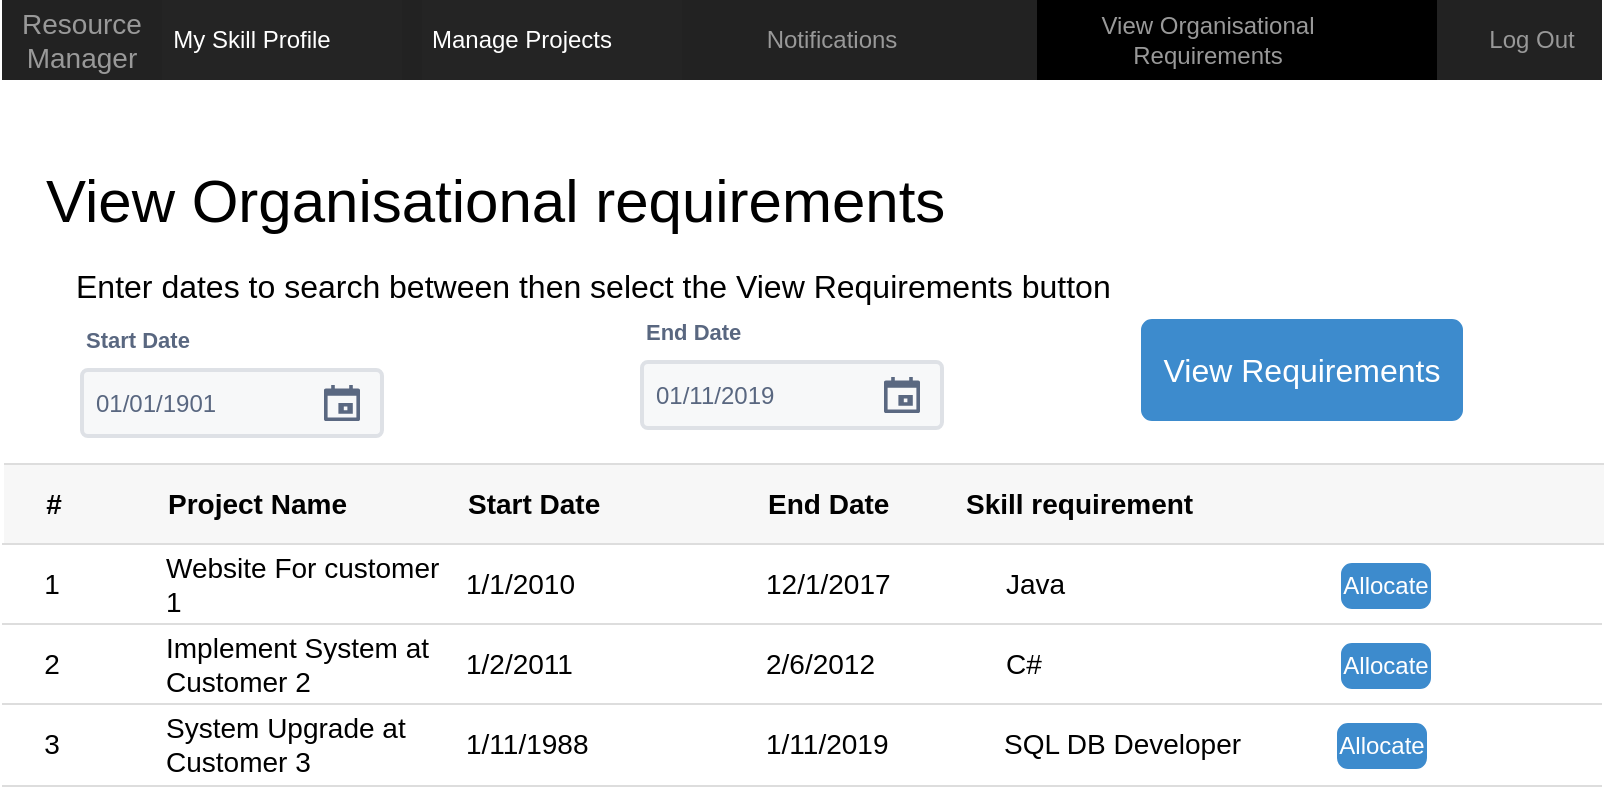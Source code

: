 <mxfile version="11.1.4" type="device"><diagram id="amXanv4LS15i2-RRXyNn" name="Page-1"><mxGraphModel dx="1422" dy="796" grid="1" gridSize="10" guides="1" tooltips="1" connect="1" arrows="1" fold="1" page="1" pageScale="1" pageWidth="850" pageHeight="1100" math="0" shadow="0"><root><mxCell id="0"/><mxCell id="1" parent="0"/><mxCell id="qFMc83wuXNLuEUmBTWD8-1" value="" style="html=1;shadow=0;dashed=0;shape=mxgraph.bootstrap.rect;fillColor=#222222;strokeColor=none;whiteSpace=wrap;" parent="1" vertex="1"><mxGeometry x="40" y="40" width="800" height="40" as="geometry"/></mxCell><mxCell id="qFMc83wuXNLuEUmBTWD8-2" value="Resource Manager" style="html=1;shadow=0;dashed=0;fillColor=none;strokeColor=none;shape=mxgraph.bootstrap.rect;fontColor=#999999;fontSize=14;whiteSpace=wrap;" parent="qFMc83wuXNLuEUmBTWD8-1" vertex="1"><mxGeometry width="80" height="40" as="geometry"/></mxCell><mxCell id="qFMc83wuXNLuEUmBTWD8-3" value="My Skill Profile" style="html=1;shadow=0;dashed=0;shape=mxgraph.bootstrap.rect;fillColor=#242424;strokeColor=none;fontColor=#ffffff;spacingRight=30;whiteSpace=wrap;" parent="qFMc83wuXNLuEUmBTWD8-1" vertex="1"><mxGeometry x="80" width="120" height="40" as="geometry"/></mxCell><mxCell id="qFMc83wuXNLuEUmBTWD8-8" value="Notifications" style="html=1;shadow=0;dashed=0;fillColor=none;strokeColor=none;shape=mxgraph.bootstrap.rect;fontColor=#999999;whiteSpace=wrap;" parent="qFMc83wuXNLuEUmBTWD8-1" vertex="1"><mxGeometry x="380" width="70" height="40" as="geometry"/></mxCell><mxCell id="qFMc83wuXNLuEUmBTWD8-10" value="Log Out" style="html=1;shadow=0;dashed=0;fillColor=none;strokeColor=none;shape=mxgraph.bootstrap.rect;fontColor=#999999;whiteSpace=wrap;" parent="qFMc83wuXNLuEUmBTWD8-1" vertex="1"><mxGeometry x="730" width="70" height="40" as="geometry"/></mxCell><mxCell id="Cv6_rwCJSAcmrGvMws93-1" value="View Organisational Requirements" style="html=1;shadow=0;dashed=0;fillColor=#000000;strokeColor=none;shape=mxgraph.bootstrap.rect;fontColor=#999999;spacingRight=30;whiteSpace=wrap;" vertex="1" parent="qFMc83wuXNLuEUmBTWD8-1"><mxGeometry x="517.5" width="200" height="40" as="geometry"/></mxCell><mxCell id="Cv6_rwCJSAcmrGvMws93-3" value="Manage Projects" style="html=1;shadow=0;dashed=0;shape=mxgraph.bootstrap.rect;fillColor=#242424;strokeColor=none;fontColor=#ffffff;spacingRight=30;whiteSpace=wrap;" vertex="1" parent="qFMc83wuXNLuEUmBTWD8-1"><mxGeometry x="210" width="130" height="40" as="geometry"/></mxCell><mxCell id="qFMc83wuXNLuEUmBTWD8-22" value="View Organisational requirements" style="html=1;shadow=0;dashed=0;shape=mxgraph.bootstrap.rect;strokeColor=none;fillColor=none;fontSize=30;align=left;spacingLeft=10;" parent="1" vertex="1"><mxGeometry x="50" y="120" width="370" height="40" as="geometry"/></mxCell><mxCell id="qFMc83wuXNLuEUmBTWD8-40" value="" style="html=1;shadow=0;dashed=0;shape=partialRectangle;top=0;bottom=0;right=0;left=0;strokeColor=#dddddd;fillColor=#ffffff;" parent="1" vertex="1"><mxGeometry x="40" y="272" width="800" height="160" as="geometry"/></mxCell><mxCell id="qFMc83wuXNLuEUmBTWD8-41" value="" style="html=1;shadow=0;dashed=0;shape=mxgraph.bootstrap.horLines;strokeColor=inherit;fillColor=#000000;fillOpacity=3;resizeWidth=1;" parent="qFMc83wuXNLuEUmBTWD8-40" vertex="1"><mxGeometry width="800" height="40" relative="1" as="geometry"><mxPoint x="1" as="offset"/></mxGeometry></mxCell><mxCell id="qFMc83wuXNLuEUmBTWD8-42" value="#" style="html=1;shadow=0;dashed=0;shape=mxgraph.bootstrap.rect;strokeColor=none;fillColor=none;fontSize=14;fontStyle=1;whiteSpace=wrap;resizeHeight=1;" parent="qFMc83wuXNLuEUmBTWD8-41" vertex="1"><mxGeometry width="50" height="40" relative="1" as="geometry"/></mxCell><mxCell id="qFMc83wuXNLuEUmBTWD8-43" value="Project Name" style="html=1;shadow=0;dashed=0;shape=mxgraph.bootstrap.rect;strokeColor=none;fillColor=none;fontSize=14;fontStyle=1;align=left;whiteSpace=wrap;resizeHeight=1;" parent="qFMc83wuXNLuEUmBTWD8-41" vertex="1"><mxGeometry width="150" height="40" relative="1" as="geometry"><mxPoint x="80" as="offset"/></mxGeometry></mxCell><mxCell id="qFMc83wuXNLuEUmBTWD8-44" value="Start Date" style="html=1;shadow=0;dashed=0;shape=mxgraph.bootstrap.rect;strokeColor=none;fillColor=none;fontSize=14;fontStyle=1;align=left;whiteSpace=wrap;resizeHeight=1;" parent="qFMc83wuXNLuEUmBTWD8-41" vertex="1"><mxGeometry width="150" height="40" relative="1" as="geometry"><mxPoint x="230" as="offset"/></mxGeometry></mxCell><mxCell id="qFMc83wuXNLuEUmBTWD8-45" value="End Date" style="html=1;shadow=0;dashed=0;shape=mxgraph.bootstrap.rect;strokeColor=none;fillColor=none;fontSize=14;fontStyle=1;align=left;whiteSpace=wrap;resizeHeight=1;" parent="qFMc83wuXNLuEUmBTWD8-41" vertex="1"><mxGeometry width="150" height="40" relative="1" as="geometry"><mxPoint x="380" as="offset"/></mxGeometry></mxCell><mxCell id="qFMc83wuXNLuEUmBTWD8-75" value="Skill requirement&lt;br&gt;" style="html=1;shadow=0;dashed=0;shape=mxgraph.bootstrap.rect;strokeColor=none;fillColor=none;fontSize=14;fontStyle=1;align=left;whiteSpace=wrap;resizeHeight=1;" parent="qFMc83wuXNLuEUmBTWD8-41" vertex="1"><mxGeometry x="99" width="150" height="40" as="geometry"><mxPoint x="380" as="offset"/></mxGeometry></mxCell><mxCell id="Cv6_rwCJSAcmrGvMws93-14" value="" style="edgeStyle=orthogonalEdgeStyle;rounded=0;orthogonalLoop=1;jettySize=auto;html=1;" edge="1" parent="qFMc83wuXNLuEUmBTWD8-40" source="qFMc83wuXNLuEUmBTWD8-52" target="Cv6_rwCJSAcmrGvMws93-13"><mxGeometry relative="1" as="geometry"/></mxCell><mxCell id="qFMc83wuXNLuEUmBTWD8-48" value="" style="strokeColor=inherit;fillColor=inherit;gradientColor=inherit;html=1;shadow=0;dashed=0;shape=mxgraph.bootstrap.horLines;resizeWidth=1;" parent="qFMc83wuXNLuEUmBTWD8-40" vertex="1"><mxGeometry width="800" height="40" relative="1" as="geometry"><mxPoint y="40" as="offset"/></mxGeometry></mxCell><mxCell id="qFMc83wuXNLuEUmBTWD8-49" value="1" style="html=1;shadow=0;dashed=0;shape=mxgraph.bootstrap.rect;strokeColor=none;fillColor=none;fontSize=14;whiteSpace=wrap;resizeHeight=1;" parent="qFMc83wuXNLuEUmBTWD8-48" vertex="1"><mxGeometry width="50" height="40" relative="1" as="geometry"/></mxCell><mxCell id="qFMc83wuXNLuEUmBTWD8-50" value="Website For customer 1" style="html=1;shadow=0;dashed=0;shape=mxgraph.bootstrap.rect;strokeColor=none;fillColor=none;fontSize=14;align=left;whiteSpace=wrap;resizeHeight=1;" parent="qFMc83wuXNLuEUmBTWD8-48" vertex="1"><mxGeometry width="150" height="40" relative="1" as="geometry"><mxPoint x="80" as="offset"/></mxGeometry></mxCell><mxCell id="qFMc83wuXNLuEUmBTWD8-51" value="1/1/2010" style="html=1;shadow=0;dashed=0;shape=mxgraph.bootstrap.rect;strokeColor=none;fillColor=none;fontSize=14;align=left;whiteSpace=wrap;resizeHeight=1;" parent="qFMc83wuXNLuEUmBTWD8-48" vertex="1"><mxGeometry width="150" height="40" relative="1" as="geometry"><mxPoint x="230" as="offset"/></mxGeometry></mxCell><mxCell id="qFMc83wuXNLuEUmBTWD8-52" value="12/1/2017" style="html=1;shadow=0;dashed=0;shape=mxgraph.bootstrap.rect;strokeColor=none;fillColor=none;fontSize=14;align=left;whiteSpace=wrap;resizeHeight=1;" parent="qFMc83wuXNLuEUmBTWD8-48" vertex="1"><mxGeometry width="150" height="40" relative="1" as="geometry"><mxPoint x="380" as="offset"/></mxGeometry></mxCell><mxCell id="qFMc83wuXNLuEUmBTWD8-71" value="Allocate" style="html=1;shadow=0;dashed=0;shape=mxgraph.bootstrap.rrect;rSize=5;fillColor=#3D8BCD;align=center;strokeColor=#3D8BCD;fontColor=#ffffff;fontSize=12;whiteSpace=wrap;" parent="qFMc83wuXNLuEUmBTWD8-48" vertex="1"><mxGeometry x="670" y="10" width="44" height="22" as="geometry"/></mxCell><mxCell id="Cv6_rwCJSAcmrGvMws93-13" value="Java" style="html=1;shadow=0;dashed=0;shape=mxgraph.bootstrap.rect;strokeColor=none;fillColor=none;fontSize=14;align=left;whiteSpace=wrap;resizeHeight=1;" vertex="1" parent="qFMc83wuXNLuEUmBTWD8-48"><mxGeometry x="120" width="150" height="40" as="geometry"><mxPoint x="380" as="offset"/></mxGeometry></mxCell><mxCell id="qFMc83wuXNLuEUmBTWD8-55" value="" style="strokeColor=inherit;fillColor=inherit;gradientColor=inherit;html=1;shadow=0;dashed=0;shape=mxgraph.bootstrap.horLines;resizeWidth=1;" parent="qFMc83wuXNLuEUmBTWD8-40" vertex="1"><mxGeometry width="800" height="50" relative="1" as="geometry"><mxPoint y="80" as="offset"/></mxGeometry></mxCell><mxCell id="qFMc83wuXNLuEUmBTWD8-56" value="2" style="html=1;shadow=0;dashed=0;shape=mxgraph.bootstrap.rect;strokeColor=none;fillColor=none;fontSize=14;whiteSpace=wrap;resizeHeight=1;" parent="qFMc83wuXNLuEUmBTWD8-55" vertex="1"><mxGeometry width="50" height="40" relative="1" as="geometry"/></mxCell><mxCell id="qFMc83wuXNLuEUmBTWD8-57" value="Implement System at Customer 2" style="html=1;shadow=0;dashed=0;shape=mxgraph.bootstrap.rect;strokeColor=none;fillColor=none;fontSize=14;align=left;whiteSpace=wrap;resizeHeight=1;" parent="qFMc83wuXNLuEUmBTWD8-55" vertex="1"><mxGeometry width="150" height="40" relative="1" as="geometry"><mxPoint x="80" as="offset"/></mxGeometry></mxCell><mxCell id="qFMc83wuXNLuEUmBTWD8-58" value="1/2/2011" style="html=1;shadow=0;dashed=0;shape=mxgraph.bootstrap.rect;strokeColor=none;fillColor=none;fontSize=14;align=left;whiteSpace=wrap;resizeHeight=1;" parent="qFMc83wuXNLuEUmBTWD8-55" vertex="1"><mxGeometry width="150" height="40" relative="1" as="geometry"><mxPoint x="230" as="offset"/></mxGeometry></mxCell><mxCell id="qFMc83wuXNLuEUmBTWD8-59" value="2/6/2012" style="html=1;shadow=0;dashed=0;shape=mxgraph.bootstrap.rect;strokeColor=none;fillColor=none;fontSize=14;align=left;whiteSpace=wrap;resizeHeight=1;" parent="qFMc83wuXNLuEUmBTWD8-55" vertex="1"><mxGeometry width="150" height="40" relative="1" as="geometry"><mxPoint x="380" as="offset"/></mxGeometry></mxCell><mxCell id="qFMc83wuXNLuEUmBTWD8-72" value="Allocate" style="html=1;shadow=0;dashed=0;shape=mxgraph.bootstrap.rrect;rSize=5;fillColor=#3D8BCD;align=center;strokeColor=#3D8BCD;fontColor=#ffffff;fontSize=12;whiteSpace=wrap;" parent="qFMc83wuXNLuEUmBTWD8-55" vertex="1"><mxGeometry x="670" y="10" width="44" height="22" as="geometry"/></mxCell><mxCell id="Cv6_rwCJSAcmrGvMws93-15" value="C#" style="html=1;shadow=0;dashed=0;shape=mxgraph.bootstrap.rect;strokeColor=none;fillColor=none;fontSize=14;align=left;whiteSpace=wrap;resizeHeight=1;" vertex="1" parent="qFMc83wuXNLuEUmBTWD8-55"><mxGeometry x="120" width="150" height="40" as="geometry"><mxPoint x="380" as="offset"/></mxGeometry></mxCell><mxCell id="qFMc83wuXNLuEUmBTWD8-62" value="" style="strokeColor=inherit;fillColor=inherit;gradientColor=inherit;html=1;shadow=0;dashed=0;shape=mxgraph.bootstrap.horLines;resizeWidth=1;" parent="qFMc83wuXNLuEUmBTWD8-40" vertex="1"><mxGeometry width="800" height="41" relative="1" as="geometry"><mxPoint y="120" as="offset"/></mxGeometry></mxCell><mxCell id="qFMc83wuXNLuEUmBTWD8-63" value="3" style="html=1;shadow=0;dashed=0;shape=mxgraph.bootstrap.rect;strokeColor=none;fillColor=none;fontSize=14;whiteSpace=wrap;resizeHeight=1;" parent="qFMc83wuXNLuEUmBTWD8-62" vertex="1"><mxGeometry width="50" height="40" relative="1" as="geometry"/></mxCell><mxCell id="qFMc83wuXNLuEUmBTWD8-64" value="System Upgrade at Customer 3" style="html=1;shadow=0;dashed=0;shape=mxgraph.bootstrap.rect;strokeColor=none;fillColor=none;fontSize=14;align=left;whiteSpace=wrap;resizeHeight=1;" parent="qFMc83wuXNLuEUmBTWD8-62" vertex="1"><mxGeometry width="150" height="40" relative="1" as="geometry"><mxPoint x="80" as="offset"/></mxGeometry></mxCell><mxCell id="qFMc83wuXNLuEUmBTWD8-65" value="1/11/1988" style="html=1;shadow=0;dashed=0;shape=mxgraph.bootstrap.rect;strokeColor=none;fillColor=none;fontSize=14;align=left;whiteSpace=wrap;resizeHeight=1;" parent="qFMc83wuXNLuEUmBTWD8-62" vertex="1"><mxGeometry width="150" height="40" relative="1" as="geometry"><mxPoint x="230" as="offset"/></mxGeometry></mxCell><mxCell id="qFMc83wuXNLuEUmBTWD8-66" value="1/11/2019" style="html=1;shadow=0;dashed=0;shape=mxgraph.bootstrap.rect;strokeColor=none;fillColor=none;fontSize=14;align=left;whiteSpace=wrap;resizeHeight=1;" parent="qFMc83wuXNLuEUmBTWD8-62" vertex="1"><mxGeometry width="150" height="40" relative="1" as="geometry"><mxPoint x="380" as="offset"/></mxGeometry></mxCell><mxCell id="qFMc83wuXNLuEUmBTWD8-73" value="Allocate" style="html=1;shadow=0;dashed=0;shape=mxgraph.bootstrap.rrect;rSize=5;fillColor=#3D8BCD;align=center;strokeColor=#3D8BCD;fontColor=#ffffff;fontSize=12;whiteSpace=wrap;" parent="qFMc83wuXNLuEUmBTWD8-62" vertex="1"><mxGeometry x="668" y="10" width="44" height="22" as="geometry"/></mxCell><mxCell id="Cv6_rwCJSAcmrGvMws93-16" value="SQL DB Developer" style="html=1;shadow=0;dashed=0;shape=mxgraph.bootstrap.rect;strokeColor=none;fillColor=none;fontSize=14;align=left;whiteSpace=wrap;resizeHeight=1;" vertex="1" parent="qFMc83wuXNLuEUmBTWD8-62"><mxGeometry x="119" width="150" height="40" as="geometry"><mxPoint x="380" as="offset"/></mxGeometry></mxCell><mxCell id="Cv6_rwCJSAcmrGvMws93-4" value="Start Date" style="fillColor=none;strokeColor=none;html=1;fontSize=11;fontStyle=0;align=left;fontColor=#596780;fontStyle=1;fontSize=11" vertex="1" parent="1"><mxGeometry x="80" y="200" width="240" height="20" as="geometry"/></mxCell><mxCell id="Cv6_rwCJSAcmrGvMws93-5" value="01/01/1901" style="rounded=1;arcSize=9;fillColor=#F7F8F9;align=left;spacingLeft=5;strokeColor=#DEE1E6;html=1;strokeWidth=2;fontColor=#596780;fontSize=12" vertex="1" parent="1"><mxGeometry x="80" y="225" width="150" height="33" as="geometry"/></mxCell><mxCell id="Cv6_rwCJSAcmrGvMws93-6" value="" style="shape=mxgraph.gmdl.calendar;fillColor=#5A6881;strokeColor=none" vertex="1" parent="Cv6_rwCJSAcmrGvMws93-5"><mxGeometry x="1" y="0.5" width="18" height="18" relative="1" as="geometry"><mxPoint x="-29" y="-9" as="offset"/></mxGeometry></mxCell><mxCell id="Cv6_rwCJSAcmrGvMws93-7" value="End Date" style="fillColor=none;strokeColor=none;html=1;fontSize=11;fontStyle=0;align=left;fontColor=#596780;fontStyle=1;fontSize=11" vertex="1" parent="1"><mxGeometry x="360" y="196" width="240" height="20" as="geometry"/></mxCell><mxCell id="Cv6_rwCJSAcmrGvMws93-8" value="01/11/2019" style="rounded=1;arcSize=9;fillColor=#F7F8F9;align=left;spacingLeft=5;strokeColor=#DEE1E6;html=1;strokeWidth=2;fontColor=#596780;fontSize=12" vertex="1" parent="1"><mxGeometry x="360" y="221" width="150" height="33" as="geometry"/></mxCell><mxCell id="Cv6_rwCJSAcmrGvMws93-9" value="" style="shape=mxgraph.gmdl.calendar;fillColor=#5A6881;strokeColor=none" vertex="1" parent="Cv6_rwCJSAcmrGvMws93-8"><mxGeometry x="1" y="0.5" width="18" height="18" relative="1" as="geometry"><mxPoint x="-29" y="-9" as="offset"/></mxGeometry></mxCell><mxCell id="Cv6_rwCJSAcmrGvMws93-11" value="View Requirements" style="html=1;shadow=0;dashed=0;shape=mxgraph.bootstrap.rrect;rSize=5;fillColor=#3D8BCD;align=center;strokeColor=#3D8BCD;fontColor=#ffffff;fontSize=16;whiteSpace=wrap;" vertex="1" parent="1"><mxGeometry x="610" y="200" width="160" height="50" as="geometry"/></mxCell><mxCell id="Cv6_rwCJSAcmrGvMws93-12" value="Enter dates to search between then select the View Requirements button" style="html=1;shadow=0;dashed=0;shape=mxgraph.bootstrap.rect;strokeColor=none;fillColor=none;fontSize=16;align=left;spacingLeft=10;" vertex="1" parent="1"><mxGeometry x="65" y="170" width="250" height="26" as="geometry"/></mxCell></root></mxGraphModel></diagram></mxfile>